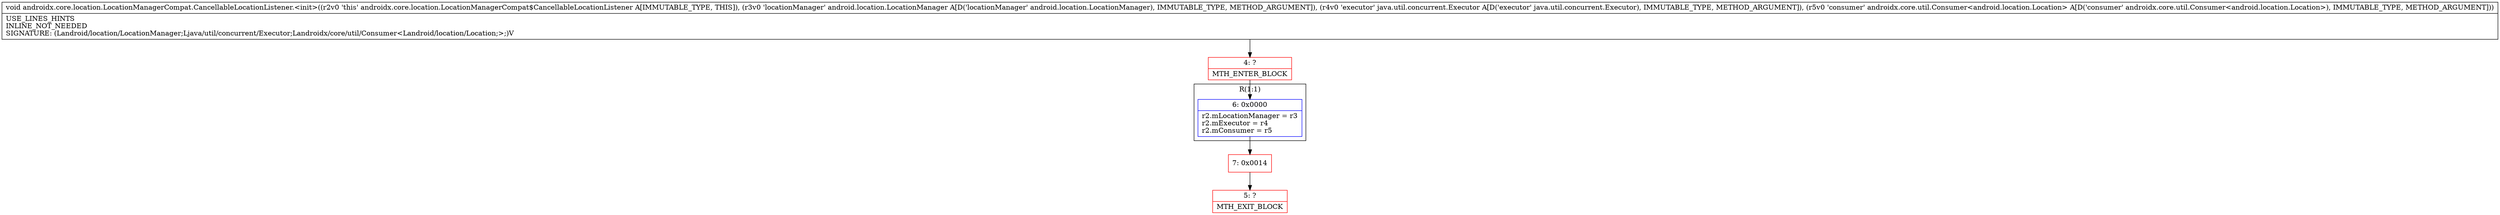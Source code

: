 digraph "CFG forandroidx.core.location.LocationManagerCompat.CancellableLocationListener.\<init\>(Landroid\/location\/LocationManager;Ljava\/util\/concurrent\/Executor;Landroidx\/core\/util\/Consumer;)V" {
subgraph cluster_Region_1991815007 {
label = "R(1:1)";
node [shape=record,color=blue];
Node_6 [shape=record,label="{6\:\ 0x0000|r2.mLocationManager = r3\lr2.mExecutor = r4\lr2.mConsumer = r5\l}"];
}
Node_4 [shape=record,color=red,label="{4\:\ ?|MTH_ENTER_BLOCK\l}"];
Node_7 [shape=record,color=red,label="{7\:\ 0x0014}"];
Node_5 [shape=record,color=red,label="{5\:\ ?|MTH_EXIT_BLOCK\l}"];
MethodNode[shape=record,label="{void androidx.core.location.LocationManagerCompat.CancellableLocationListener.\<init\>((r2v0 'this' androidx.core.location.LocationManagerCompat$CancellableLocationListener A[IMMUTABLE_TYPE, THIS]), (r3v0 'locationManager' android.location.LocationManager A[D('locationManager' android.location.LocationManager), IMMUTABLE_TYPE, METHOD_ARGUMENT]), (r4v0 'executor' java.util.concurrent.Executor A[D('executor' java.util.concurrent.Executor), IMMUTABLE_TYPE, METHOD_ARGUMENT]), (r5v0 'consumer' androidx.core.util.Consumer\<android.location.Location\> A[D('consumer' androidx.core.util.Consumer\<android.location.Location\>), IMMUTABLE_TYPE, METHOD_ARGUMENT]))  | USE_LINES_HINTS\lINLINE_NOT_NEEDED\lSIGNATURE: (Landroid\/location\/LocationManager;Ljava\/util\/concurrent\/Executor;Landroidx\/core\/util\/Consumer\<Landroid\/location\/Location;\>;)V\l}"];
MethodNode -> Node_4;Node_6 -> Node_7;
Node_4 -> Node_6;
Node_7 -> Node_5;
}

